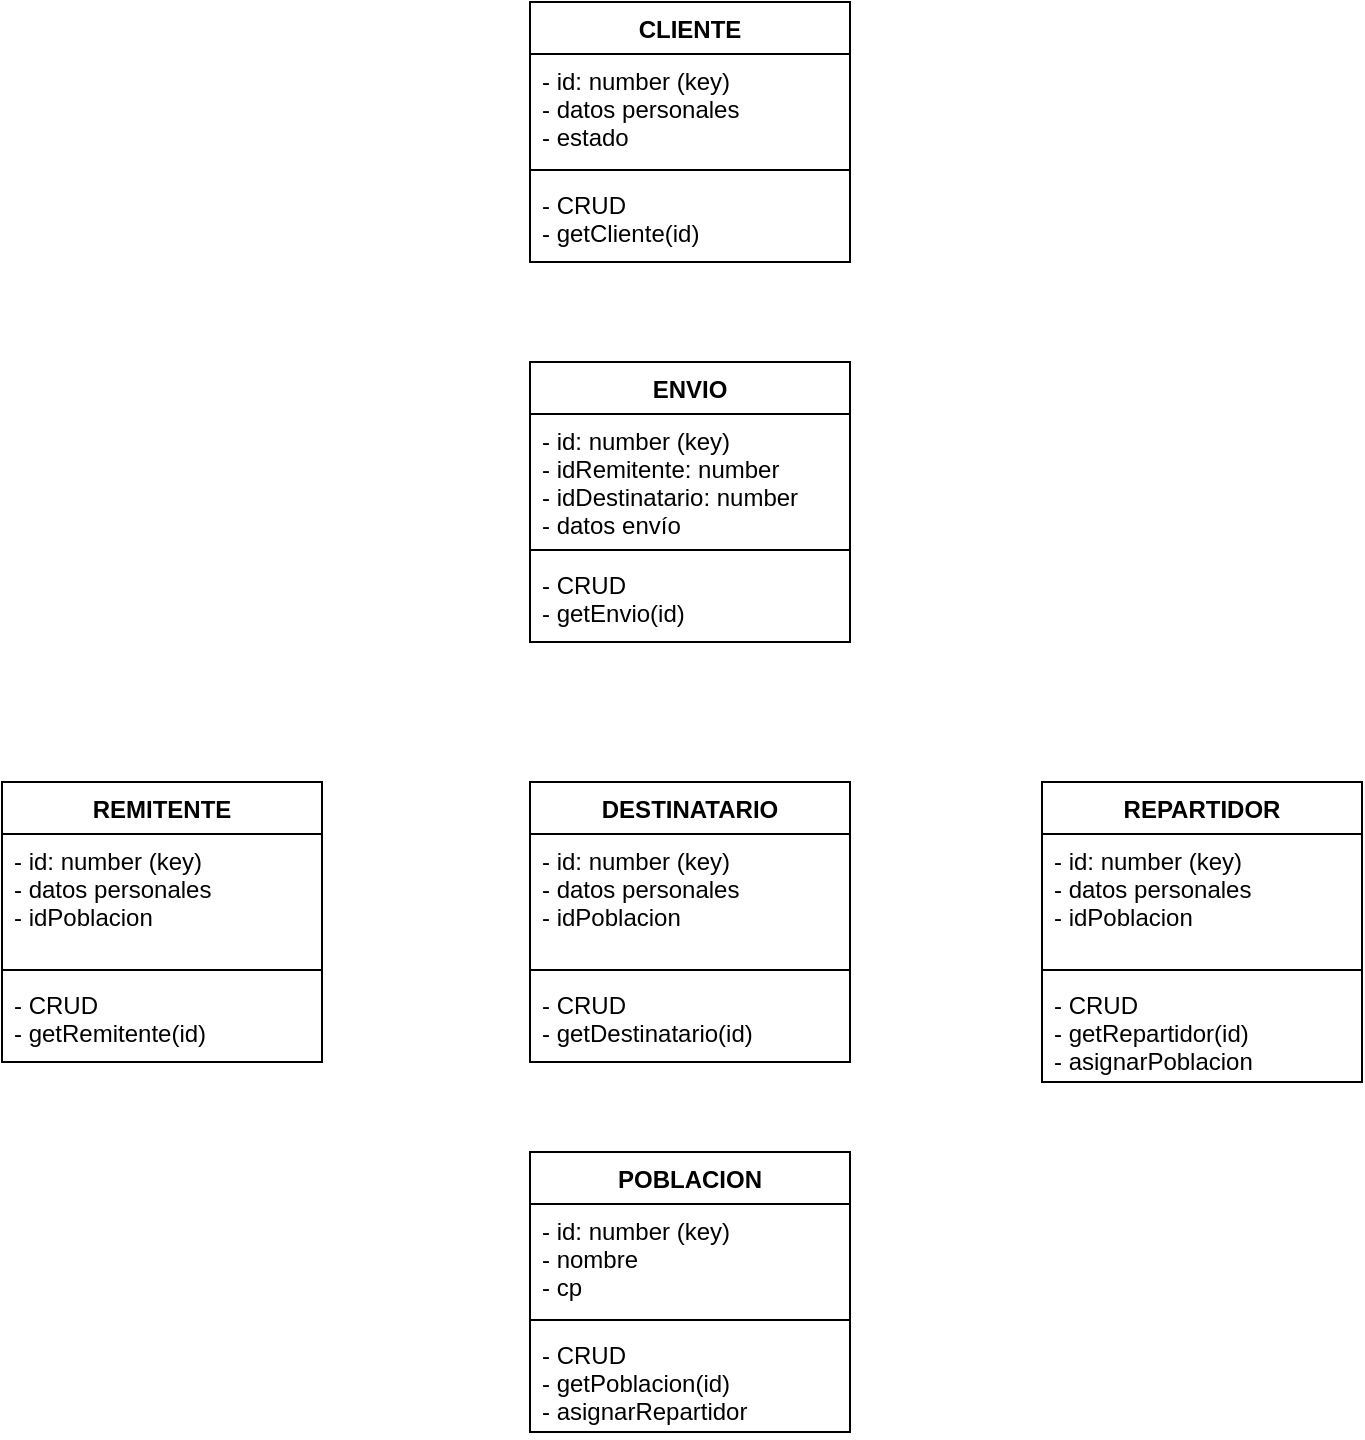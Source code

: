 <mxfile>
    <diagram id="Lvee3cM26KgYtQuT2VLl" name="Página-1">
        <mxGraphModel dx="1099" dy="658" grid="1" gridSize="10" guides="1" tooltips="1" connect="1" arrows="1" fold="1" page="1" pageScale="1" pageWidth="827" pageHeight="1169" math="0" shadow="0">
            <root>
                <mxCell id="0"/>
                <mxCell id="1" parent="0"/>
                <mxCell id="2" value="CLIENTE" style="swimlane;fontStyle=1;align=center;verticalAlign=top;childLayout=stackLayout;horizontal=1;startSize=26;horizontalStack=0;resizeParent=1;resizeParentMax=0;resizeLast=0;collapsible=1;marginBottom=0;fillColor=none;" vertex="1" parent="1">
                    <mxGeometry x="334" y="10" width="160" height="130" as="geometry">
                        <mxRectangle x="110" y="150" width="80" height="26" as="alternateBounds"/>
                    </mxGeometry>
                </mxCell>
                <mxCell id="3" value="- id: number (key)&#xA;- datos personales&#xA;- estado&#xA;&#xA;" style="text;strokeColor=none;fillColor=none;align=left;verticalAlign=top;spacingLeft=4;spacingRight=4;overflow=hidden;rotatable=0;points=[[0,0.5],[1,0.5]];portConstraint=eastwest;" vertex="1" parent="2">
                    <mxGeometry y="26" width="160" height="54" as="geometry"/>
                </mxCell>
                <mxCell id="4" value="" style="line;strokeWidth=1;fillColor=none;align=left;verticalAlign=middle;spacingTop=-1;spacingLeft=3;spacingRight=3;rotatable=0;labelPosition=right;points=[];portConstraint=eastwest;" vertex="1" parent="2">
                    <mxGeometry y="80" width="160" height="8" as="geometry"/>
                </mxCell>
                <mxCell id="5" value="- CRUD&#xA;- getCliente(id)&#xA;" style="text;strokeColor=none;fillColor=none;align=left;verticalAlign=top;spacingLeft=4;spacingRight=4;overflow=hidden;rotatable=0;points=[[0,0.5],[1,0.5]];portConstraint=eastwest;" vertex="1" parent="2">
                    <mxGeometry y="88" width="160" height="42" as="geometry"/>
                </mxCell>
                <mxCell id="6" value="POBLACION" style="swimlane;fontStyle=1;align=center;verticalAlign=top;childLayout=stackLayout;horizontal=1;startSize=26;horizontalStack=0;resizeParent=1;resizeParentMax=0;resizeLast=0;collapsible=1;marginBottom=0;" vertex="1" parent="1">
                    <mxGeometry x="334" y="585" width="160" height="140" as="geometry">
                        <mxRectangle x="110" y="150" width="80" height="26" as="alternateBounds"/>
                    </mxGeometry>
                </mxCell>
                <mxCell id="7" value="- id: number (key)&#xA;- nombre&#xA;- cp&#xA;&#xA;&#xA;" style="text;strokeColor=none;fillColor=none;align=left;verticalAlign=top;spacingLeft=4;spacingRight=4;overflow=hidden;rotatable=0;points=[[0,0.5],[1,0.5]];portConstraint=eastwest;" vertex="1" parent="6">
                    <mxGeometry y="26" width="160" height="54" as="geometry"/>
                </mxCell>
                <mxCell id="8" value="" style="line;strokeWidth=1;fillColor=none;align=left;verticalAlign=middle;spacingTop=-1;spacingLeft=3;spacingRight=3;rotatable=0;labelPosition=right;points=[];portConstraint=eastwest;" vertex="1" parent="6">
                    <mxGeometry y="80" width="160" height="8" as="geometry"/>
                </mxCell>
                <mxCell id="9" value="- CRUD&#xA;- getPoblacion(id)&#xA;- asignarRepartidor" style="text;strokeColor=none;fillColor=none;align=left;verticalAlign=top;spacingLeft=4;spacingRight=4;overflow=hidden;rotatable=0;points=[[0,0.5],[1,0.5]];portConstraint=eastwest;" vertex="1" parent="6">
                    <mxGeometry y="88" width="160" height="52" as="geometry"/>
                </mxCell>
                <mxCell id="10" value="ENVIO" style="swimlane;fontStyle=1;align=center;verticalAlign=top;childLayout=stackLayout;horizontal=1;startSize=26;horizontalStack=0;resizeParent=1;resizeParentMax=0;resizeLast=0;collapsible=1;marginBottom=0;" vertex="1" parent="1">
                    <mxGeometry x="334" y="190" width="160" height="140" as="geometry">
                        <mxRectangle x="110" y="150" width="80" height="26" as="alternateBounds"/>
                    </mxGeometry>
                </mxCell>
                <mxCell id="11" value="- id: number (key)&#xA;- idRemitente: number&#xA;- idDestinatario: number&#xA;- datos envío&#xA;&#xA;&#xA;&#xA;" style="text;strokeColor=none;fillColor=none;align=left;verticalAlign=top;spacingLeft=4;spacingRight=4;overflow=hidden;rotatable=0;points=[[0,0.5],[1,0.5]];portConstraint=eastwest;" vertex="1" parent="10">
                    <mxGeometry y="26" width="160" height="64" as="geometry"/>
                </mxCell>
                <mxCell id="12" value="" style="line;strokeWidth=1;fillColor=none;align=left;verticalAlign=middle;spacingTop=-1;spacingLeft=3;spacingRight=3;rotatable=0;labelPosition=right;points=[];portConstraint=eastwest;" vertex="1" parent="10">
                    <mxGeometry y="90" width="160" height="8" as="geometry"/>
                </mxCell>
                <mxCell id="13" value="- CRUD&#xA;- getEnvio(id)&#xA;" style="text;strokeColor=none;fillColor=none;align=left;verticalAlign=top;spacingLeft=4;spacingRight=4;overflow=hidden;rotatable=0;points=[[0,0.5],[1,0.5]];portConstraint=eastwest;" vertex="1" parent="10">
                    <mxGeometry y="98" width="160" height="42" as="geometry"/>
                </mxCell>
                <mxCell id="18" value="REPARTIDOR" style="swimlane;fontStyle=1;align=center;verticalAlign=top;childLayout=stackLayout;horizontal=1;startSize=26;horizontalStack=0;resizeParent=1;resizeParentMax=0;resizeLast=0;collapsible=1;marginBottom=0;" vertex="1" parent="1">
                    <mxGeometry x="590" y="400" width="160" height="150" as="geometry">
                        <mxRectangle x="110" y="150" width="80" height="26" as="alternateBounds"/>
                    </mxGeometry>
                </mxCell>
                <mxCell id="19" value="- id: number (key)&#xA;- datos personales&#xA;- idPoblacion&#xA;&#xA;&#xA;&#xA;" style="text;strokeColor=none;fillColor=none;align=left;verticalAlign=top;spacingLeft=4;spacingRight=4;overflow=hidden;rotatable=0;points=[[0,0.5],[1,0.5]];portConstraint=eastwest;" vertex="1" parent="18">
                    <mxGeometry y="26" width="160" height="64" as="geometry"/>
                </mxCell>
                <mxCell id="20" value="" style="line;strokeWidth=1;fillColor=none;align=left;verticalAlign=middle;spacingTop=-1;spacingLeft=3;spacingRight=3;rotatable=0;labelPosition=right;points=[];portConstraint=eastwest;" vertex="1" parent="18">
                    <mxGeometry y="90" width="160" height="8" as="geometry"/>
                </mxCell>
                <mxCell id="21" value="- CRUD&#xA;- getRepartidor(id)&#xA;- asignarPoblacion" style="text;strokeColor=none;fillColor=none;align=left;verticalAlign=top;spacingLeft=4;spacingRight=4;overflow=hidden;rotatable=0;points=[[0,0.5],[1,0.5]];portConstraint=eastwest;" vertex="1" parent="18">
                    <mxGeometry y="98" width="160" height="52" as="geometry"/>
                </mxCell>
                <mxCell id="22" value="REMITENTE" style="swimlane;fontStyle=1;align=center;verticalAlign=top;childLayout=stackLayout;horizontal=1;startSize=26;horizontalStack=0;resizeParent=1;resizeParentMax=0;resizeLast=0;collapsible=1;marginBottom=0;" vertex="1" parent="1">
                    <mxGeometry x="70" y="400" width="160" height="140" as="geometry">
                        <mxRectangle x="110" y="150" width="80" height="26" as="alternateBounds"/>
                    </mxGeometry>
                </mxCell>
                <mxCell id="23" value="- id: number (key)&#xA;- datos personales&#xA;- idPoblacion&#xA;&#xA;&#xA;&#xA;" style="text;strokeColor=none;fillColor=none;align=left;verticalAlign=top;spacingLeft=4;spacingRight=4;overflow=hidden;rotatable=0;points=[[0,0.5],[1,0.5]];portConstraint=eastwest;" vertex="1" parent="22">
                    <mxGeometry y="26" width="160" height="64" as="geometry"/>
                </mxCell>
                <mxCell id="24" value="" style="line;strokeWidth=1;fillColor=none;align=left;verticalAlign=middle;spacingTop=-1;spacingLeft=3;spacingRight=3;rotatable=0;labelPosition=right;points=[];portConstraint=eastwest;" vertex="1" parent="22">
                    <mxGeometry y="90" width="160" height="8" as="geometry"/>
                </mxCell>
                <mxCell id="25" value="- CRUD&#xA;- getRemitente(id)&#xA;" style="text;strokeColor=none;fillColor=none;align=left;verticalAlign=top;spacingLeft=4;spacingRight=4;overflow=hidden;rotatable=0;points=[[0,0.5],[1,0.5]];portConstraint=eastwest;" vertex="1" parent="22">
                    <mxGeometry y="98" width="160" height="42" as="geometry"/>
                </mxCell>
                <mxCell id="26" value="DESTINATARIO" style="swimlane;fontStyle=1;align=center;verticalAlign=top;childLayout=stackLayout;horizontal=1;startSize=26;horizontalStack=0;resizeParent=1;resizeParentMax=0;resizeLast=0;collapsible=1;marginBottom=0;" vertex="1" parent="1">
                    <mxGeometry x="334" y="400" width="160" height="140" as="geometry">
                        <mxRectangle x="110" y="150" width="80" height="26" as="alternateBounds"/>
                    </mxGeometry>
                </mxCell>
                <mxCell id="27" value="- id: number (key)&#xA;- datos personales&#xA;- idPoblacion&#xA;&#xA;&#xA;&#xA;" style="text;strokeColor=none;fillColor=none;align=left;verticalAlign=top;spacingLeft=4;spacingRight=4;overflow=hidden;rotatable=0;points=[[0,0.5],[1,0.5]];portConstraint=eastwest;" vertex="1" parent="26">
                    <mxGeometry y="26" width="160" height="64" as="geometry"/>
                </mxCell>
                <mxCell id="28" value="" style="line;strokeWidth=1;fillColor=none;align=left;verticalAlign=middle;spacingTop=-1;spacingLeft=3;spacingRight=3;rotatable=0;labelPosition=right;points=[];portConstraint=eastwest;" vertex="1" parent="26">
                    <mxGeometry y="90" width="160" height="8" as="geometry"/>
                </mxCell>
                <mxCell id="29" value="- CRUD&#xA;- getDestinatario(id)&#xA;" style="text;strokeColor=none;fillColor=none;align=left;verticalAlign=top;spacingLeft=4;spacingRight=4;overflow=hidden;rotatable=0;points=[[0,0.5],[1,0.5]];portConstraint=eastwest;" vertex="1" parent="26">
                    <mxGeometry y="98" width="160" height="42" as="geometry"/>
                </mxCell>
            </root>
        </mxGraphModel>
    </diagram>
</mxfile>